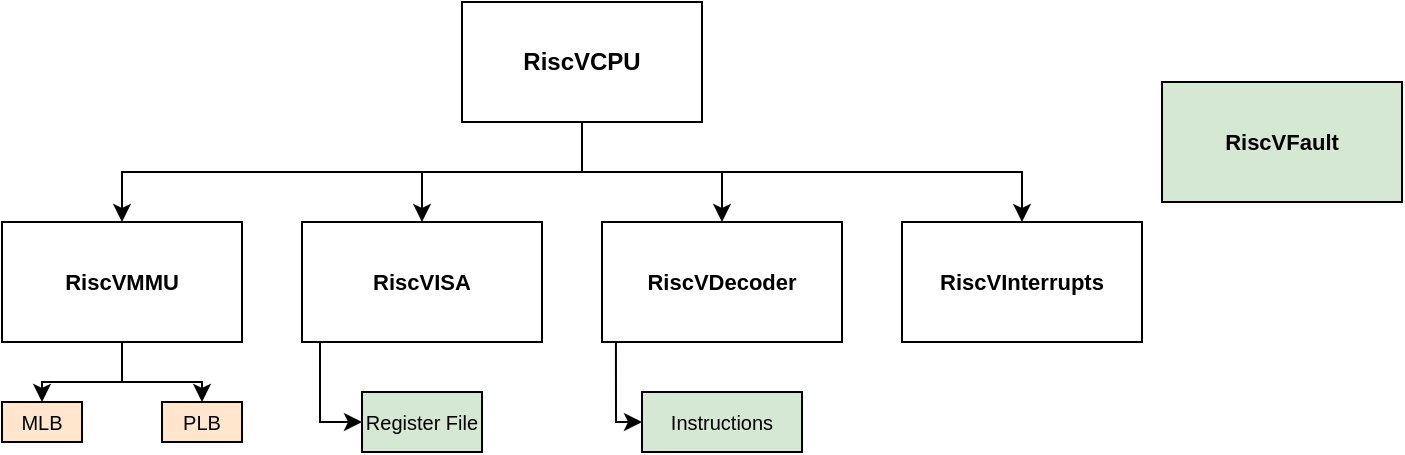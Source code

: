 <mxfile version="22.1.17" type="device">
  <diagram name="Seite-1" id="s_NgnAvo2dNKGs2PHhvp">
    <mxGraphModel dx="1364" dy="795" grid="1" gridSize="10" guides="1" tooltips="1" connect="1" arrows="1" fold="1" page="1" pageScale="1" pageWidth="827" pageHeight="1169" math="0" shadow="0">
      <root>
        <mxCell id="0" />
        <mxCell id="1" parent="0" />
        <mxCell id="h7eTXlzt2nfRVgy6b3-v-8" style="edgeStyle=orthogonalEdgeStyle;rounded=0;orthogonalLoop=1;jettySize=auto;html=1;exitX=0.5;exitY=1;exitDx=0;exitDy=0;entryX=0.5;entryY=0;entryDx=0;entryDy=0;" edge="1" parent="1" source="h7eTXlzt2nfRVgy6b3-v-1" target="h7eTXlzt2nfRVgy6b3-v-3">
          <mxGeometry relative="1" as="geometry" />
        </mxCell>
        <mxCell id="h7eTXlzt2nfRVgy6b3-v-9" style="edgeStyle=orthogonalEdgeStyle;rounded=0;orthogonalLoop=1;jettySize=auto;html=1;exitX=0.5;exitY=1;exitDx=0;exitDy=0;entryX=0.5;entryY=0;entryDx=0;entryDy=0;" edge="1" parent="1" source="h7eTXlzt2nfRVgy6b3-v-1" target="h7eTXlzt2nfRVgy6b3-v-4">
          <mxGeometry relative="1" as="geometry" />
        </mxCell>
        <mxCell id="h7eTXlzt2nfRVgy6b3-v-10" style="edgeStyle=orthogonalEdgeStyle;rounded=0;orthogonalLoop=1;jettySize=auto;html=1;exitX=0.5;exitY=1;exitDx=0;exitDy=0;entryX=0.5;entryY=0;entryDx=0;entryDy=0;" edge="1" parent="1" source="h7eTXlzt2nfRVgy6b3-v-1" target="h7eTXlzt2nfRVgy6b3-v-2">
          <mxGeometry relative="1" as="geometry" />
        </mxCell>
        <mxCell id="h7eTXlzt2nfRVgy6b3-v-11" style="edgeStyle=orthogonalEdgeStyle;rounded=0;orthogonalLoop=1;jettySize=auto;html=1;exitX=0.5;exitY=1;exitDx=0;exitDy=0;entryX=0.5;entryY=0;entryDx=0;entryDy=0;" edge="1" parent="1" source="h7eTXlzt2nfRVgy6b3-v-1" target="h7eTXlzt2nfRVgy6b3-v-6">
          <mxGeometry relative="1" as="geometry" />
        </mxCell>
        <mxCell id="h7eTXlzt2nfRVgy6b3-v-1" value="&lt;b&gt;RiscVCPU&lt;/b&gt;" style="rounded=0;whiteSpace=wrap;html=1;" vertex="1" parent="1">
          <mxGeometry x="350" y="270" width="120" height="60" as="geometry" />
        </mxCell>
        <mxCell id="h7eTXlzt2nfRVgy6b3-v-21" style="edgeStyle=orthogonalEdgeStyle;rounded=0;orthogonalLoop=1;jettySize=auto;html=1;exitX=0.058;exitY=0.967;exitDx=0;exitDy=0;entryX=0;entryY=0.5;entryDx=0;entryDy=0;exitPerimeter=0;" edge="1" parent="1" source="h7eTXlzt2nfRVgy6b3-v-2" target="h7eTXlzt2nfRVgy6b3-v-19">
          <mxGeometry relative="1" as="geometry">
            <Array as="points">
              <mxPoint x="427" y="480" />
            </Array>
          </mxGeometry>
        </mxCell>
        <mxCell id="h7eTXlzt2nfRVgy6b3-v-2" value="&lt;font style=&quot;font-size: 11px;&quot;&gt;&lt;b&gt;RiscVDecoder&lt;/b&gt;&lt;/font&gt;" style="rounded=0;whiteSpace=wrap;html=1;" vertex="1" parent="1">
          <mxGeometry x="420" y="380" width="120" height="60" as="geometry" />
        </mxCell>
        <mxCell id="h7eTXlzt2nfRVgy6b3-v-15" style="edgeStyle=orthogonalEdgeStyle;rounded=0;orthogonalLoop=1;jettySize=auto;html=1;exitX=0.5;exitY=1;exitDx=0;exitDy=0;entryX=0.5;entryY=0;entryDx=0;entryDy=0;" edge="1" parent="1" source="h7eTXlzt2nfRVgy6b3-v-3" target="h7eTXlzt2nfRVgy6b3-v-12">
          <mxGeometry relative="1" as="geometry" />
        </mxCell>
        <mxCell id="h7eTXlzt2nfRVgy6b3-v-16" style="edgeStyle=orthogonalEdgeStyle;rounded=0;orthogonalLoop=1;jettySize=auto;html=1;exitX=0.5;exitY=1;exitDx=0;exitDy=0;entryX=0.5;entryY=0;entryDx=0;entryDy=0;" edge="1" parent="1" source="h7eTXlzt2nfRVgy6b3-v-3" target="h7eTXlzt2nfRVgy6b3-v-14">
          <mxGeometry relative="1" as="geometry" />
        </mxCell>
        <mxCell id="h7eTXlzt2nfRVgy6b3-v-3" value="&lt;font style=&quot;font-size: 11px;&quot;&gt;&lt;b&gt;RiscVMMU&lt;/b&gt;&lt;/font&gt;" style="rounded=0;whiteSpace=wrap;html=1;" vertex="1" parent="1">
          <mxGeometry x="120" y="380" width="120" height="60" as="geometry" />
        </mxCell>
        <mxCell id="h7eTXlzt2nfRVgy6b3-v-20" style="edgeStyle=orthogonalEdgeStyle;rounded=0;orthogonalLoop=1;jettySize=auto;html=1;exitX=0.075;exitY=0.983;exitDx=0;exitDy=0;entryX=0;entryY=0.5;entryDx=0;entryDy=0;exitPerimeter=0;" edge="1" parent="1" source="h7eTXlzt2nfRVgy6b3-v-4" target="h7eTXlzt2nfRVgy6b3-v-17">
          <mxGeometry relative="1" as="geometry" />
        </mxCell>
        <mxCell id="h7eTXlzt2nfRVgy6b3-v-4" value="&lt;font style=&quot;font-size: 11px;&quot;&gt;&lt;b&gt;RiscVISA&lt;/b&gt;&lt;/font&gt;" style="rounded=0;whiteSpace=wrap;html=1;" vertex="1" parent="1">
          <mxGeometry x="270" y="380" width="120" height="60" as="geometry" />
        </mxCell>
        <mxCell id="h7eTXlzt2nfRVgy6b3-v-6" value="&lt;font style=&quot;font-size: 11px;&quot;&gt;&lt;b&gt;RiscVInterrupts&lt;/b&gt;&lt;/font&gt;" style="rounded=0;whiteSpace=wrap;html=1;" vertex="1" parent="1">
          <mxGeometry x="570" y="380" width="120" height="60" as="geometry" />
        </mxCell>
        <mxCell id="h7eTXlzt2nfRVgy6b3-v-7" value="&lt;font style=&quot;font-size: 11px;&quot;&gt;&lt;b&gt;RiscVFault&lt;/b&gt;&lt;/font&gt;" style="rounded=0;whiteSpace=wrap;html=1;fillColor=#d5e8d4;strokeColor=default;" vertex="1" parent="1">
          <mxGeometry x="700" y="310" width="120" height="60" as="geometry" />
        </mxCell>
        <mxCell id="h7eTXlzt2nfRVgy6b3-v-12" value="&lt;font style=&quot;font-size: 10px;&quot;&gt;MLB&lt;/font&gt;" style="rounded=0;whiteSpace=wrap;html=1;fillColor=#ffe6cc;strokeColor=default;" vertex="1" parent="1">
          <mxGeometry x="120" y="470" width="40" height="20" as="geometry" />
        </mxCell>
        <mxCell id="h7eTXlzt2nfRVgy6b3-v-14" value="&lt;font style=&quot;font-size: 10px;&quot;&gt;PLB&lt;/font&gt;" style="rounded=0;whiteSpace=wrap;html=1;fillColor=#ffe6cc;strokeColor=default;" vertex="1" parent="1">
          <mxGeometry x="200" y="470" width="40" height="20" as="geometry" />
        </mxCell>
        <mxCell id="h7eTXlzt2nfRVgy6b3-v-17" value="&lt;font style=&quot;font-size: 10px;&quot;&gt;Register File&lt;/font&gt;" style="rounded=0;whiteSpace=wrap;html=1;fillColor=#d5e8d4;strokeColor=default;" vertex="1" parent="1">
          <mxGeometry x="300" y="465" width="60" height="30" as="geometry" />
        </mxCell>
        <mxCell id="h7eTXlzt2nfRVgy6b3-v-19" value="&lt;font style=&quot;font-size: 10px;&quot;&gt;Instructions&lt;/font&gt;" style="rounded=0;whiteSpace=wrap;html=1;fillColor=#d5e8d4;strokeColor=default;" vertex="1" parent="1">
          <mxGeometry x="440" y="465" width="80" height="30" as="geometry" />
        </mxCell>
      </root>
    </mxGraphModel>
  </diagram>
</mxfile>
